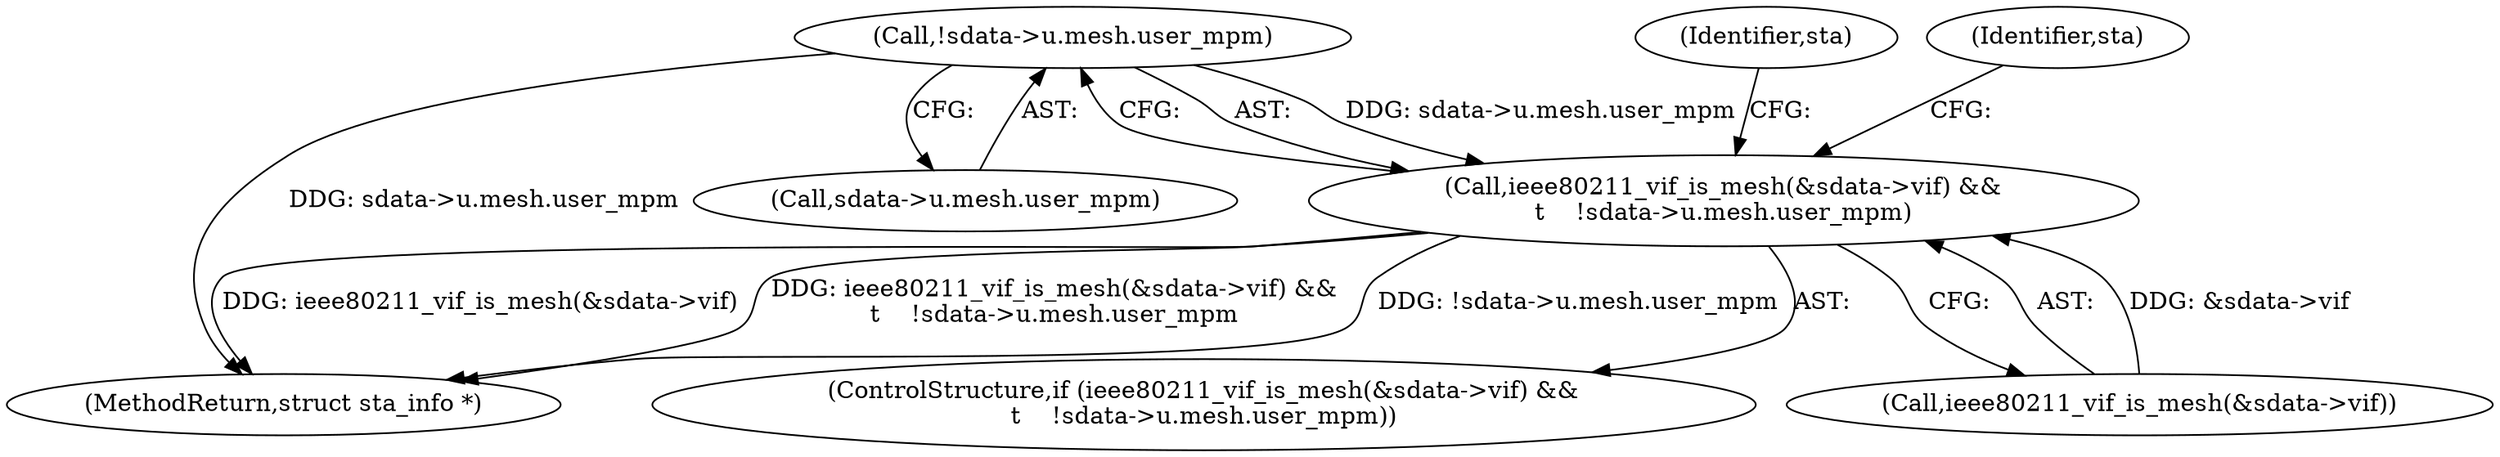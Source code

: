 digraph "0_linux_1d147bfa64293b2723c4fec50922168658e613ba_0@pointer" {
"1000263" [label="(Call,!sdata->u.mesh.user_mpm)"];
"1000257" [label="(Call,ieee80211_vif_is_mesh(&sdata->vif) &&\n\t    !sdata->u.mesh.user_mpm)"];
"1000528" [label="(MethodReturn,struct sta_info *)"];
"1000256" [label="(ControlStructure,if (ieee80211_vif_is_mesh(&sdata->vif) &&\n\t    !sdata->u.mesh.user_mpm))"];
"1000274" [label="(Identifier,sta)"];
"1000258" [label="(Call,ieee80211_vif_is_mesh(&sdata->vif))"];
"1000278" [label="(Identifier,sta)"];
"1000263" [label="(Call,!sdata->u.mesh.user_mpm)"];
"1000257" [label="(Call,ieee80211_vif_is_mesh(&sdata->vif) &&\n\t    !sdata->u.mesh.user_mpm)"];
"1000264" [label="(Call,sdata->u.mesh.user_mpm)"];
"1000263" -> "1000257"  [label="AST: "];
"1000263" -> "1000264"  [label="CFG: "];
"1000264" -> "1000263"  [label="AST: "];
"1000257" -> "1000263"  [label="CFG: "];
"1000263" -> "1000528"  [label="DDG: sdata->u.mesh.user_mpm"];
"1000263" -> "1000257"  [label="DDG: sdata->u.mesh.user_mpm"];
"1000257" -> "1000256"  [label="AST: "];
"1000257" -> "1000258"  [label="CFG: "];
"1000258" -> "1000257"  [label="AST: "];
"1000274" -> "1000257"  [label="CFG: "];
"1000278" -> "1000257"  [label="CFG: "];
"1000257" -> "1000528"  [label="DDG: !sdata->u.mesh.user_mpm"];
"1000257" -> "1000528"  [label="DDG: ieee80211_vif_is_mesh(&sdata->vif)"];
"1000257" -> "1000528"  [label="DDG: ieee80211_vif_is_mesh(&sdata->vif) &&\n\t    !sdata->u.mesh.user_mpm"];
"1000258" -> "1000257"  [label="DDG: &sdata->vif"];
}
